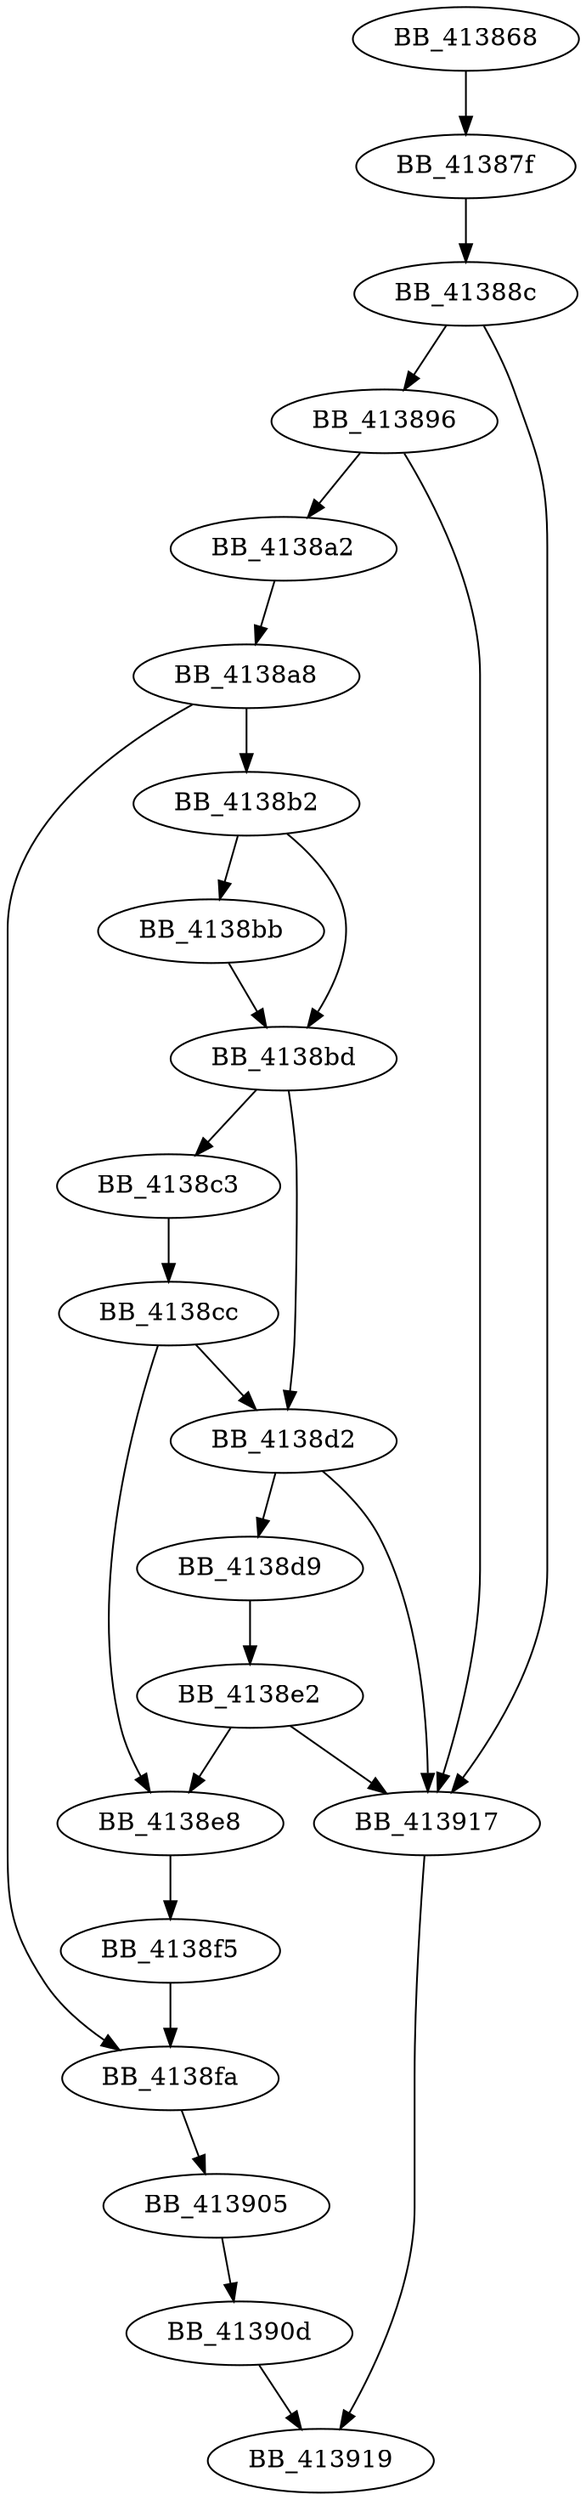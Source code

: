 DiGraph __onexit_nolock{
BB_413868->BB_41387f
BB_41387f->BB_41388c
BB_41388c->BB_413896
BB_41388c->BB_413917
BB_413896->BB_4138a2
BB_413896->BB_413917
BB_4138a2->BB_4138a8
BB_4138a8->BB_4138b2
BB_4138a8->BB_4138fa
BB_4138b2->BB_4138bb
BB_4138b2->BB_4138bd
BB_4138bb->BB_4138bd
BB_4138bd->BB_4138c3
BB_4138bd->BB_4138d2
BB_4138c3->BB_4138cc
BB_4138cc->BB_4138d2
BB_4138cc->BB_4138e8
BB_4138d2->BB_4138d9
BB_4138d2->BB_413917
BB_4138d9->BB_4138e2
BB_4138e2->BB_4138e8
BB_4138e2->BB_413917
BB_4138e8->BB_4138f5
BB_4138f5->BB_4138fa
BB_4138fa->BB_413905
BB_413905->BB_41390d
BB_41390d->BB_413919
BB_413917->BB_413919
}
